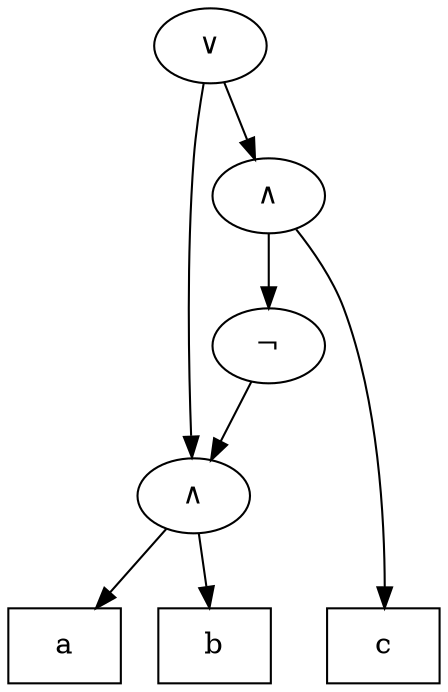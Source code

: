 digraph G {
{ rank = same;
  id0 [shape=box, label="a"];
  id1 [shape=box, label="b"];
  id2 [shape=box, label="c"];
}
  id3 [label="∧"];
  id3 -> id0;
  id3 -> id1;
  id4 [label="¬"];
  id4 -> id3;
  id5 [label="∧"];
  id5 -> id2;
  id5 -> id4;
  id6 [label="∨"];
  id6 -> id3;
  id6 -> id5;
}
